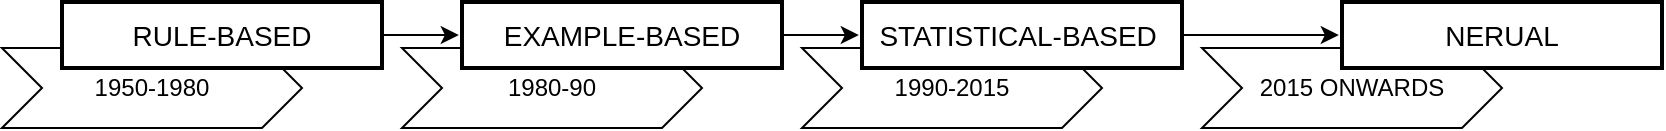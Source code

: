 <mxfile version="22.0.8" type="github">
  <diagram name="Page-1" id="7bWsSjq75bXTcGjeXkPo">
    <mxGraphModel dx="1877" dy="1750" grid="1" gridSize="10" guides="1" tooltips="1" connect="1" arrows="1" fold="1" page="1" pageScale="1" pageWidth="827" pageHeight="1169" math="0" shadow="0">
      <root>
        <mxCell id="0" />
        <mxCell id="1" parent="0" />
        <mxCell id="_sxlR1j6QaA3bBYRQmyJ-32" value="2015 ONWARDS" style="shape=step;perimeter=stepPerimeter;whiteSpace=wrap;html=1;fixedSize=1;" vertex="1" parent="1">
          <mxGeometry x="570" y="23" width="150" height="40" as="geometry" />
        </mxCell>
        <mxCell id="_sxlR1j6QaA3bBYRQmyJ-31" value="1990-2015" style="shape=step;perimeter=stepPerimeter;whiteSpace=wrap;html=1;fixedSize=1;" vertex="1" parent="1">
          <mxGeometry x="370" y="23" width="150" height="40" as="geometry" />
        </mxCell>
        <mxCell id="_sxlR1j6QaA3bBYRQmyJ-30" value="1980-90" style="shape=step;perimeter=stepPerimeter;whiteSpace=wrap;html=1;fixedSize=1;" vertex="1" parent="1">
          <mxGeometry x="170" y="23" width="150" height="40" as="geometry" />
        </mxCell>
        <mxCell id="_sxlR1j6QaA3bBYRQmyJ-26" value="1950-1980" style="shape=step;perimeter=stepPerimeter;whiteSpace=wrap;html=1;fixedSize=1;" vertex="1" parent="1">
          <mxGeometry x="-30" y="23" width="150" height="40" as="geometry" />
        </mxCell>
        <mxCell id="_sxlR1j6QaA3bBYRQmyJ-18" value="" style="edgeStyle=orthogonalEdgeStyle;rounded=0;orthogonalLoop=1;jettySize=auto;html=1;entryX=-0.01;entryY=0.501;entryDx=0;entryDy=0;entryPerimeter=0;" edge="1" parent="1" source="2" target="_sxlR1j6QaA3bBYRQmyJ-13">
          <mxGeometry relative="1" as="geometry" />
        </mxCell>
        <mxCell id="2" value="RULE-BASED" style="whiteSpace=wrap;strokeWidth=2;fontSize=14;" parent="1" vertex="1">
          <mxGeometry width="160" height="33" as="geometry" />
        </mxCell>
        <mxCell id="_sxlR1j6QaA3bBYRQmyJ-13" value="EXAMPLE-BASED" style="whiteSpace=wrap;strokeWidth=2;fontSize=14;" vertex="1" parent="1">
          <mxGeometry x="200" width="160" height="33" as="geometry" />
        </mxCell>
        <mxCell id="_sxlR1j6QaA3bBYRQmyJ-21" value="STATISTICAL-BASED " style="whiteSpace=wrap;strokeWidth=2;fontSize=14;" vertex="1" parent="1">
          <mxGeometry x="400" width="160" height="33" as="geometry" />
        </mxCell>
        <mxCell id="_sxlR1j6QaA3bBYRQmyJ-22" value="" style="edgeStyle=orthogonalEdgeStyle;rounded=0;orthogonalLoop=1;jettySize=auto;html=1;entryX=-0.01;entryY=0.501;entryDx=0;entryDy=0;entryPerimeter=0;exitX=1;exitY=0.5;exitDx=0;exitDy=0;" edge="1" target="_sxlR1j6QaA3bBYRQmyJ-21" parent="1" source="_sxlR1j6QaA3bBYRQmyJ-13">
          <mxGeometry relative="1" as="geometry">
            <mxPoint x="440" y="17" as="sourcePoint" />
          </mxGeometry>
        </mxCell>
        <mxCell id="_sxlR1j6QaA3bBYRQmyJ-23" value="NERUAL" style="whiteSpace=wrap;strokeWidth=2;fontSize=14;" vertex="1" parent="1">
          <mxGeometry x="640" width="160" height="33" as="geometry" />
        </mxCell>
        <mxCell id="_sxlR1j6QaA3bBYRQmyJ-24" value="" style="edgeStyle=orthogonalEdgeStyle;rounded=0;orthogonalLoop=1;jettySize=auto;html=1;entryX=-0.01;entryY=0.501;entryDx=0;entryDy=0;entryPerimeter=0;exitX=1;exitY=0.5;exitDx=0;exitDy=0;" edge="1" target="_sxlR1j6QaA3bBYRQmyJ-23" parent="1" source="_sxlR1j6QaA3bBYRQmyJ-21">
          <mxGeometry relative="1" as="geometry">
            <mxPoint x="680" y="17" as="sourcePoint" />
          </mxGeometry>
        </mxCell>
      </root>
    </mxGraphModel>
  </diagram>
</mxfile>
